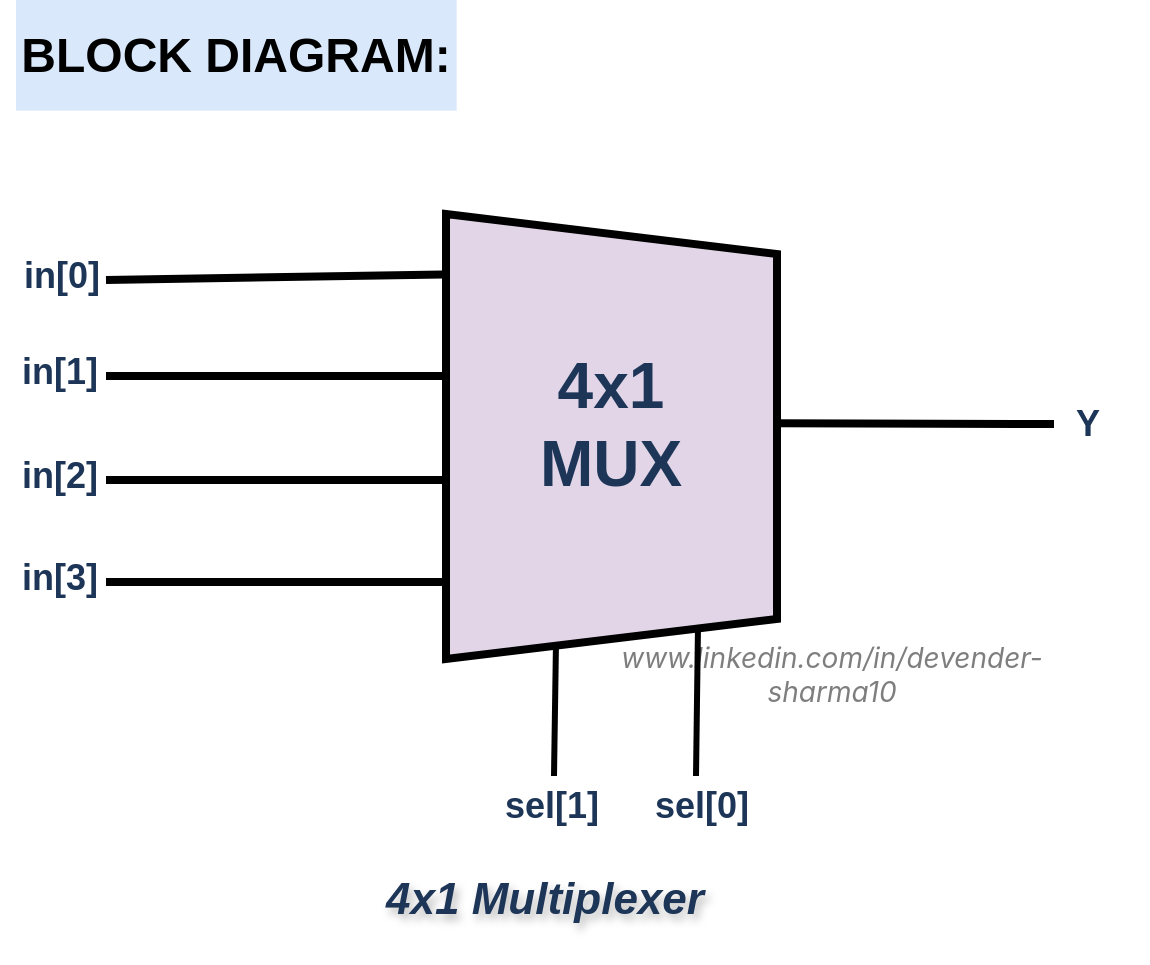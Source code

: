 <mxfile version="24.6.2" type="device">
  <diagram name="Page-1" id="DUEZDPzVf516fYpXRpu6">
    <mxGraphModel dx="1450" dy="972" grid="0" gridSize="10" guides="1" tooltips="1" connect="1" arrows="1" fold="1" page="0" pageScale="1" pageWidth="1100" pageHeight="850" math="0" shadow="0">
      <root>
        <mxCell id="0" />
        <mxCell id="1" parent="0" />
        <mxCell id="VEPIWmzKljLsFqg-EmJU-22" value="&lt;span style=&quot;font-family: -apple-system, system-ui, BlinkMacSystemFont, &amp;quot;Segoe UI&amp;quot;, Roboto, &amp;quot;Helvetica Neue&amp;quot;, &amp;quot;Fira Sans&amp;quot;, Ubuntu, Oxygen, &amp;quot;Oxygen Sans&amp;quot;, Cantarell, &amp;quot;Droid Sans&amp;quot;, &amp;quot;Apple Color Emoji&amp;quot;, &amp;quot;Segoe UI Emoji&amp;quot;, &amp;quot;Segoe UI Emoji&amp;quot;, &amp;quot;Segoe UI Symbol&amp;quot;, &amp;quot;Lucida Grande&amp;quot;, Helvetica, Arial, sans-serif; font-size: 14px; text-align: start;&quot;&gt;www.linkedin.com/in/devender-sharma10&lt;/span&gt;" style="text;strokeColor=none;align=center;fillColor=none;html=1;verticalAlign=middle;whiteSpace=wrap;rounded=0;fontSize=14;fontColor=#000000;labelBackgroundColor=none;textShadow=0;labelBorderColor=none;fontStyle=2;rotation=0;textOpacity=50;" parent="1" vertex="1">
          <mxGeometry x="178" y="298" width="270" height="23.33" as="geometry" />
        </mxCell>
        <mxCell id="VEPIWmzKljLsFqg-EmJU-12" value="" style="endArrow=none;html=1;rounded=0;strokeColor=#000000;fontSize=12;fontColor=#000000;startSize=8;endSize=8;curved=1;fillColor=#A8DADC;strokeWidth=3;labelBorderColor=none;textShadow=0;" parent="1" edge="1">
          <mxGeometry width="50" height="50" relative="1" as="geometry">
            <mxPoint x="245" y="361" as="sourcePoint" />
            <mxPoint x="246" y="286" as="targetPoint" />
          </mxGeometry>
        </mxCell>
        <mxCell id="VEPIWmzKljLsFqg-EmJU-11" value="" style="endArrow=none;html=1;rounded=0;strokeColor=#000000;fontSize=12;fontColor=#000000;startSize=8;endSize=8;curved=1;fillColor=#A8DADC;strokeWidth=3;labelBorderColor=none;textShadow=0;" parent="1" edge="1">
          <mxGeometry width="50" height="50" relative="1" as="geometry">
            <mxPoint x="174" y="361" as="sourcePoint" />
            <mxPoint x="175" y="294" as="targetPoint" />
          </mxGeometry>
        </mxCell>
        <mxCell id="VEPIWmzKljLsFqg-EmJU-2" value="&lt;h1 style=&quot;line-height: 140%;&quot;&gt;&lt;br&gt;&lt;/h1&gt;" style="shape=trapezoid;perimeter=trapezoidPerimeter;whiteSpace=wrap;html=1;fixedSize=1;rotation=90;strokeWidth=4;fillColor=#e1d5e7;strokeColor=#000000;rounded=0;labelBackgroundColor=none;" parent="1" vertex="1">
          <mxGeometry x="91.5" y="108.5" width="222.5" height="165.5" as="geometry" />
        </mxCell>
        <mxCell id="VEPIWmzKljLsFqg-EmJU-3" value="&lt;b style=&quot;font-size: 32px;&quot;&gt;&lt;font style=&quot;font-size: 32px;&quot;&gt;4x1&lt;/font&gt;&lt;/b&gt;&lt;div style=&quot;font-size: 32px;&quot;&gt;&lt;b style=&quot;&quot;&gt;&lt;font style=&quot;font-size: 32px;&quot;&gt;MUX&lt;/font&gt;&lt;/b&gt;&lt;/div&gt;" style="text;strokeColor=none;align=center;fillColor=none;html=1;verticalAlign=middle;whiteSpace=wrap;rounded=0;fontSize=16;fontColor=#1D3557;strokeWidth=3;shadow=1;" parent="1" vertex="1">
          <mxGeometry x="146.25" y="138" width="113" height="94" as="geometry" />
        </mxCell>
        <mxCell id="VEPIWmzKljLsFqg-EmJU-6" value="" style="endArrow=none;html=1;rounded=0;strokeColor=#000000;fontSize=12;fontColor=#1D3557;startSize=8;endSize=8;curved=1;fillColor=#A8DADC;strokeWidth=4;entryX=0.145;entryY=1.004;entryDx=0;entryDy=0;entryPerimeter=0;" parent="1" edge="1">
          <mxGeometry width="50" height="50" relative="1" as="geometry">
            <mxPoint x="-50" y="113" as="sourcePoint" />
            <mxPoint x="118.338" y="110.262" as="targetPoint" />
          </mxGeometry>
        </mxCell>
        <mxCell id="VEPIWmzKljLsFqg-EmJU-7" value="" style="endArrow=none;html=1;rounded=0;strokeColor=#000000;fontSize=12;fontColor=#1D3557;startSize=8;endSize=8;curved=1;fillColor=#A8DADC;strokeWidth=4;entryX=0.145;entryY=1.004;entryDx=0;entryDy=0;entryPerimeter=0;" parent="1" edge="1">
          <mxGeometry width="50" height="50" relative="1" as="geometry">
            <mxPoint x="-50" y="161" as="sourcePoint" />
            <mxPoint x="118" y="161" as="targetPoint" />
          </mxGeometry>
        </mxCell>
        <mxCell id="VEPIWmzKljLsFqg-EmJU-8" value="" style="endArrow=none;html=1;rounded=0;strokeColor=#000000;fontSize=12;fontColor=#1D3557;startSize=8;endSize=8;curved=1;fillColor=#A8DADC;strokeWidth=4;entryX=0.145;entryY=1.004;entryDx=0;entryDy=0;entryPerimeter=0;" parent="1" edge="1">
          <mxGeometry width="50" height="50" relative="1" as="geometry">
            <mxPoint x="-50" y="213" as="sourcePoint" />
            <mxPoint x="118" y="213" as="targetPoint" />
          </mxGeometry>
        </mxCell>
        <mxCell id="VEPIWmzKljLsFqg-EmJU-9" value="" style="endArrow=none;html=1;rounded=0;strokeColor=#000000;fontSize=12;fontColor=#1D3557;startSize=8;endSize=8;curved=1;fillColor=#A8DADC;strokeWidth=4;entryX=0.145;entryY=1.004;entryDx=0;entryDy=0;entryPerimeter=0;" parent="1" edge="1">
          <mxGeometry width="50" height="50" relative="1" as="geometry">
            <mxPoint x="-50" y="264" as="sourcePoint" />
            <mxPoint x="118" y="264" as="targetPoint" />
          </mxGeometry>
        </mxCell>
        <mxCell id="VEPIWmzKljLsFqg-EmJU-10" value="" style="endArrow=none;html=1;rounded=0;strokeColor=#000000;fontSize=12;fontColor=#1D3557;startSize=8;endSize=8;curved=1;fillColor=#A8DADC;strokeWidth=4;" parent="1" edge="1">
          <mxGeometry width="50" height="50" relative="1" as="geometry">
            <mxPoint x="285" y="184.58" as="sourcePoint" />
            <mxPoint x="424" y="185" as="targetPoint" />
          </mxGeometry>
        </mxCell>
        <mxCell id="VEPIWmzKljLsFqg-EmJU-13" value="&lt;font face=&quot;Helvetica&quot; style=&quot;font-size: 18px;&quot;&gt;&lt;b style=&quot;&quot;&gt;sel[1]&lt;/b&gt;&lt;/font&gt;" style="text;strokeColor=none;align=center;fillColor=none;html=1;verticalAlign=middle;whiteSpace=wrap;rounded=0;fontSize=16;fontColor=#1D3557;" parent="1" vertex="1">
          <mxGeometry x="143" y="361" width="60" height="29.83" as="geometry" />
        </mxCell>
        <mxCell id="VEPIWmzKljLsFqg-EmJU-14" value="&lt;font face=&quot;Helvetica&quot; style=&quot;font-size: 18px;&quot;&gt;&lt;b style=&quot;&quot;&gt;sel[0]&lt;/b&gt;&lt;/font&gt;" style="text;strokeColor=none;align=center;fillColor=none;html=1;verticalAlign=middle;whiteSpace=wrap;rounded=0;fontSize=16;fontColor=#1D3557;" parent="1" vertex="1">
          <mxGeometry x="218" y="361" width="60" height="29.83" as="geometry" />
        </mxCell>
        <mxCell id="VEPIWmzKljLsFqg-EmJU-15" value="&lt;span style=&quot;font-size: 18px;&quot;&gt;&lt;b&gt;Y&lt;/b&gt;&lt;/span&gt;" style="text;strokeColor=none;align=center;fillColor=none;html=1;verticalAlign=middle;whiteSpace=wrap;rounded=0;fontSize=16;fontColor=#1D3557;" parent="1" vertex="1">
          <mxGeometry x="411" y="170.09" width="60" height="29.83" as="geometry" />
        </mxCell>
        <mxCell id="VEPIWmzKljLsFqg-EmJU-16" value="&lt;font face=&quot;Helvetica&quot; style=&quot;font-size: 18px;&quot;&gt;&lt;b style=&quot;&quot;&gt;in[0]&lt;/b&gt;&lt;/font&gt;" style="text;strokeColor=none;align=center;fillColor=none;html=1;verticalAlign=middle;whiteSpace=wrap;rounded=0;fontSize=16;fontColor=#1D3557;" parent="1" vertex="1">
          <mxGeometry x="-102" y="96" width="60" height="29.83" as="geometry" />
        </mxCell>
        <mxCell id="VEPIWmzKljLsFqg-EmJU-17" value="&lt;font face=&quot;Helvetica&quot; style=&quot;font-size: 18px;&quot;&gt;&lt;b style=&quot;&quot;&gt;in[1]&lt;/b&gt;&lt;/font&gt;" style="text;strokeColor=none;align=center;fillColor=none;html=1;verticalAlign=middle;whiteSpace=wrap;rounded=0;fontSize=16;fontColor=#1D3557;" parent="1" vertex="1">
          <mxGeometry x="-103" y="144" width="60" height="29.83" as="geometry" />
        </mxCell>
        <mxCell id="VEPIWmzKljLsFqg-EmJU-18" value="&lt;font face=&quot;Helvetica&quot; style=&quot;font-size: 18px;&quot;&gt;&lt;b style=&quot;&quot;&gt;in[2]&lt;/b&gt;&lt;/font&gt;" style="text;strokeColor=none;align=center;fillColor=none;html=1;verticalAlign=middle;whiteSpace=wrap;rounded=0;fontSize=16;fontColor=#1D3557;" parent="1" vertex="1">
          <mxGeometry x="-103" y="196" width="60" height="29.83" as="geometry" />
        </mxCell>
        <mxCell id="VEPIWmzKljLsFqg-EmJU-19" value="&lt;font face=&quot;Helvetica&quot; style=&quot;font-size: 18px;&quot;&gt;&lt;b style=&quot;&quot;&gt;in[3]&lt;/b&gt;&lt;/font&gt;" style="text;strokeColor=none;align=center;fillColor=none;html=1;verticalAlign=middle;whiteSpace=wrap;rounded=0;fontSize=16;fontColor=#1D3557;" parent="1" vertex="1">
          <mxGeometry x="-103" y="245" width="60" height="34" as="geometry" />
        </mxCell>
        <mxCell id="VEPIWmzKljLsFqg-EmJU-20" value="&lt;b&gt;&lt;font style=&quot;font-size: 24px;&quot;&gt;BLOCK DIAGRAM:&lt;/font&gt;&lt;/b&gt;" style="text;align=center;html=1;verticalAlign=middle;whiteSpace=wrap;rounded=0;fontSize=16;fillColor=#dae8fc;strokeColor=none;" parent="1" vertex="1">
          <mxGeometry x="-95" y="-27" width="220.33" height="55.33" as="geometry" />
        </mxCell>
        <mxCell id="VEPIWmzKljLsFqg-EmJU-21" value="&lt;b style=&quot;font-size: 22px;&quot;&gt;&lt;i style=&quot;font-size: 22px;&quot;&gt;&lt;font style=&quot;font-size: 22px;&quot;&gt;4x1 Multiplexer&lt;/font&gt;&lt;/i&gt;&lt;/b&gt;" style="text;strokeColor=none;align=center;fillColor=none;html=1;verticalAlign=middle;whiteSpace=wrap;rounded=0;fontSize=22;fontColor=#1D3557;shadow=1;gradientColor=none;textShadow=1;" parent="1" vertex="1">
          <mxGeometry x="86" y="398" width="166.83" height="49.5" as="geometry" />
        </mxCell>
      </root>
    </mxGraphModel>
  </diagram>
</mxfile>
